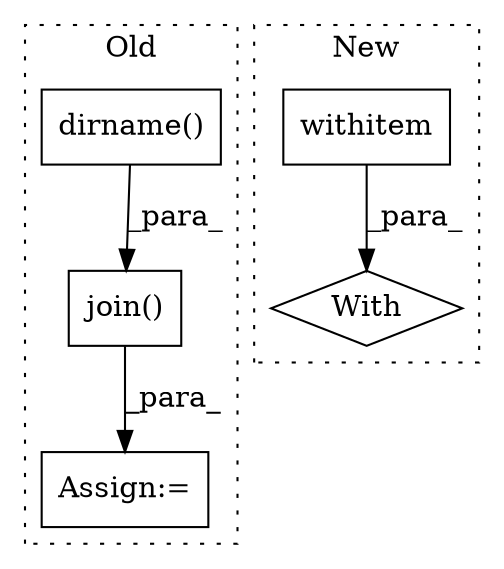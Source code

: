 digraph G {
subgraph cluster0 {
1 [label="dirname()" a="75" s="1570,1594" l="16,1" shape="box"];
4 [label="Assign:=" a="68" s="1554" l="3" shape="box"];
5 [label="join()" a="75" s="1557,1635" l="13,1" shape="box"];
label = "Old";
style="dotted";
}
subgraph cluster1 {
2 [label="withitem" a="49" s="761" l="4" shape="box"];
3 [label="With" a="39" s="756,765" l="5,10" shape="diamond"];
label = "New";
style="dotted";
}
1 -> 5 [label="_para_"];
2 -> 3 [label="_para_"];
5 -> 4 [label="_para_"];
}